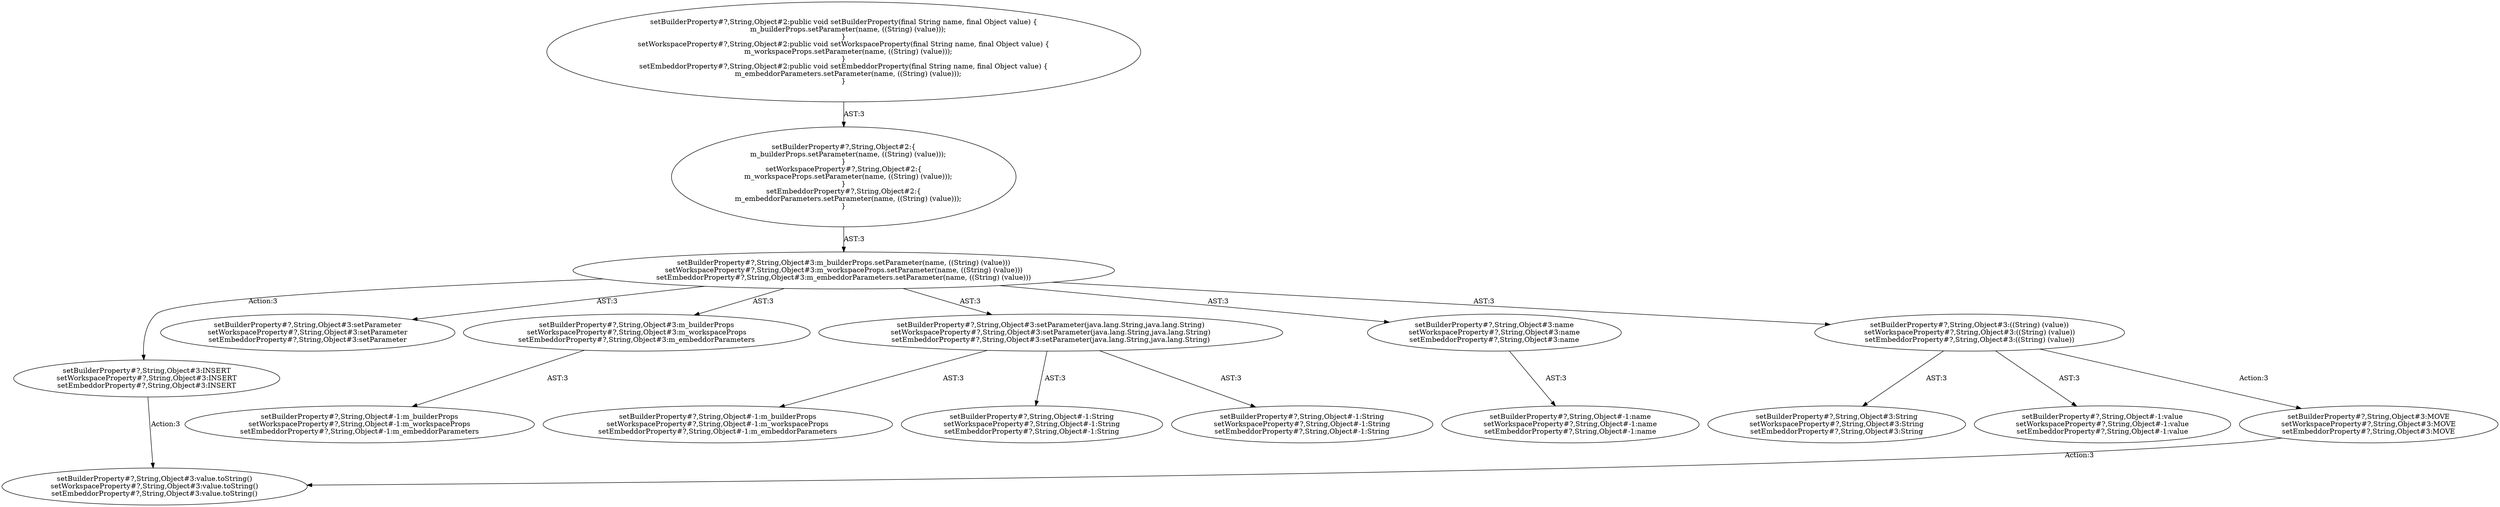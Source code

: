 digraph "Pattern" {
0 [label="setBuilderProperty#?,String,Object#3:INSERT
setWorkspaceProperty#?,String,Object#3:INSERT
setEmbeddorProperty#?,String,Object#3:INSERT" shape=ellipse]
1 [label="setBuilderProperty#?,String,Object#3:m_builderProps.setParameter(name, ((String) (value)))
setWorkspaceProperty#?,String,Object#3:m_workspaceProps.setParameter(name, ((String) (value)))
setEmbeddorProperty#?,String,Object#3:m_embeddorParameters.setParameter(name, ((String) (value)))" shape=ellipse]
2 [label="setBuilderProperty#?,String,Object#2:\{
    m_builderProps.setParameter(name, ((String) (value)));
\}
setWorkspaceProperty#?,String,Object#2:\{
    m_workspaceProps.setParameter(name, ((String) (value)));
\}
setEmbeddorProperty#?,String,Object#2:\{
    m_embeddorParameters.setParameter(name, ((String) (value)));
\}" shape=ellipse]
3 [label="setBuilderProperty#?,String,Object#2:public void setBuilderProperty(final String name, final Object value) \{
    m_builderProps.setParameter(name, ((String) (value)));
\}
setWorkspaceProperty#?,String,Object#2:public void setWorkspaceProperty(final String name, final Object value) \{
    m_workspaceProps.setParameter(name, ((String) (value)));
\}
setEmbeddorProperty#?,String,Object#2:public void setEmbeddorProperty(final String name, final Object value) \{
    m_embeddorParameters.setParameter(name, ((String) (value)));
\}" shape=ellipse]
4 [label="setBuilderProperty#?,String,Object#3:setParameter
setWorkspaceProperty#?,String,Object#3:setParameter
setEmbeddorProperty#?,String,Object#3:setParameter" shape=ellipse]
5 [label="setBuilderProperty#?,String,Object#3:m_builderProps
setWorkspaceProperty#?,String,Object#3:m_workspaceProps
setEmbeddorProperty#?,String,Object#3:m_embeddorParameters" shape=ellipse]
6 [label="setBuilderProperty#?,String,Object#-1:m_builderProps
setWorkspaceProperty#?,String,Object#-1:m_workspaceProps
setEmbeddorProperty#?,String,Object#-1:m_embeddorParameters" shape=ellipse]
7 [label="setBuilderProperty#?,String,Object#3:setParameter(java.lang.String,java.lang.String)
setWorkspaceProperty#?,String,Object#3:setParameter(java.lang.String,java.lang.String)
setEmbeddorProperty#?,String,Object#3:setParameter(java.lang.String,java.lang.String)" shape=ellipse]
8 [label="setBuilderProperty#?,String,Object#-1:m_builderProps
setWorkspaceProperty#?,String,Object#-1:m_workspaceProps
setEmbeddorProperty#?,String,Object#-1:m_embeddorParameters" shape=ellipse]
9 [label="setBuilderProperty#?,String,Object#-1:String
setWorkspaceProperty#?,String,Object#-1:String
setEmbeddorProperty#?,String,Object#-1:String" shape=ellipse]
10 [label="setBuilderProperty#?,String,Object#-1:String
setWorkspaceProperty#?,String,Object#-1:String
setEmbeddorProperty#?,String,Object#-1:String" shape=ellipse]
11 [label="setBuilderProperty#?,String,Object#3:name
setWorkspaceProperty#?,String,Object#3:name
setEmbeddorProperty#?,String,Object#3:name" shape=ellipse]
12 [label="setBuilderProperty#?,String,Object#-1:name
setWorkspaceProperty#?,String,Object#-1:name
setEmbeddorProperty#?,String,Object#-1:name" shape=ellipse]
13 [label="setBuilderProperty#?,String,Object#3:((String) (value))
setWorkspaceProperty#?,String,Object#3:((String) (value))
setEmbeddorProperty#?,String,Object#3:((String) (value))" shape=ellipse]
14 [label="setBuilderProperty#?,String,Object#3:String
setWorkspaceProperty#?,String,Object#3:String
setEmbeddorProperty#?,String,Object#3:String" shape=ellipse]
15 [label="setBuilderProperty#?,String,Object#-1:value
setWorkspaceProperty#?,String,Object#-1:value
setEmbeddorProperty#?,String,Object#-1:value" shape=ellipse]
16 [label="setBuilderProperty#?,String,Object#3:MOVE
setWorkspaceProperty#?,String,Object#3:MOVE
setEmbeddorProperty#?,String,Object#3:MOVE" shape=ellipse]
17 [label="setBuilderProperty#?,String,Object#3:value.toString()
setWorkspaceProperty#?,String,Object#3:value.toString()
setEmbeddorProperty#?,String,Object#3:value.toString()" shape=ellipse]
0 -> 17 [label="Action:3"];
1 -> 0 [label="Action:3"];
1 -> 4 [label="AST:3"];
1 -> 5 [label="AST:3"];
1 -> 7 [label="AST:3"];
1 -> 11 [label="AST:3"];
1 -> 13 [label="AST:3"];
2 -> 1 [label="AST:3"];
3 -> 2 [label="AST:3"];
5 -> 6 [label="AST:3"];
7 -> 8 [label="AST:3"];
7 -> 9 [label="AST:3"];
7 -> 10 [label="AST:3"];
11 -> 12 [label="AST:3"];
13 -> 14 [label="AST:3"];
13 -> 15 [label="AST:3"];
13 -> 16 [label="Action:3"];
16 -> 17 [label="Action:3"];
}